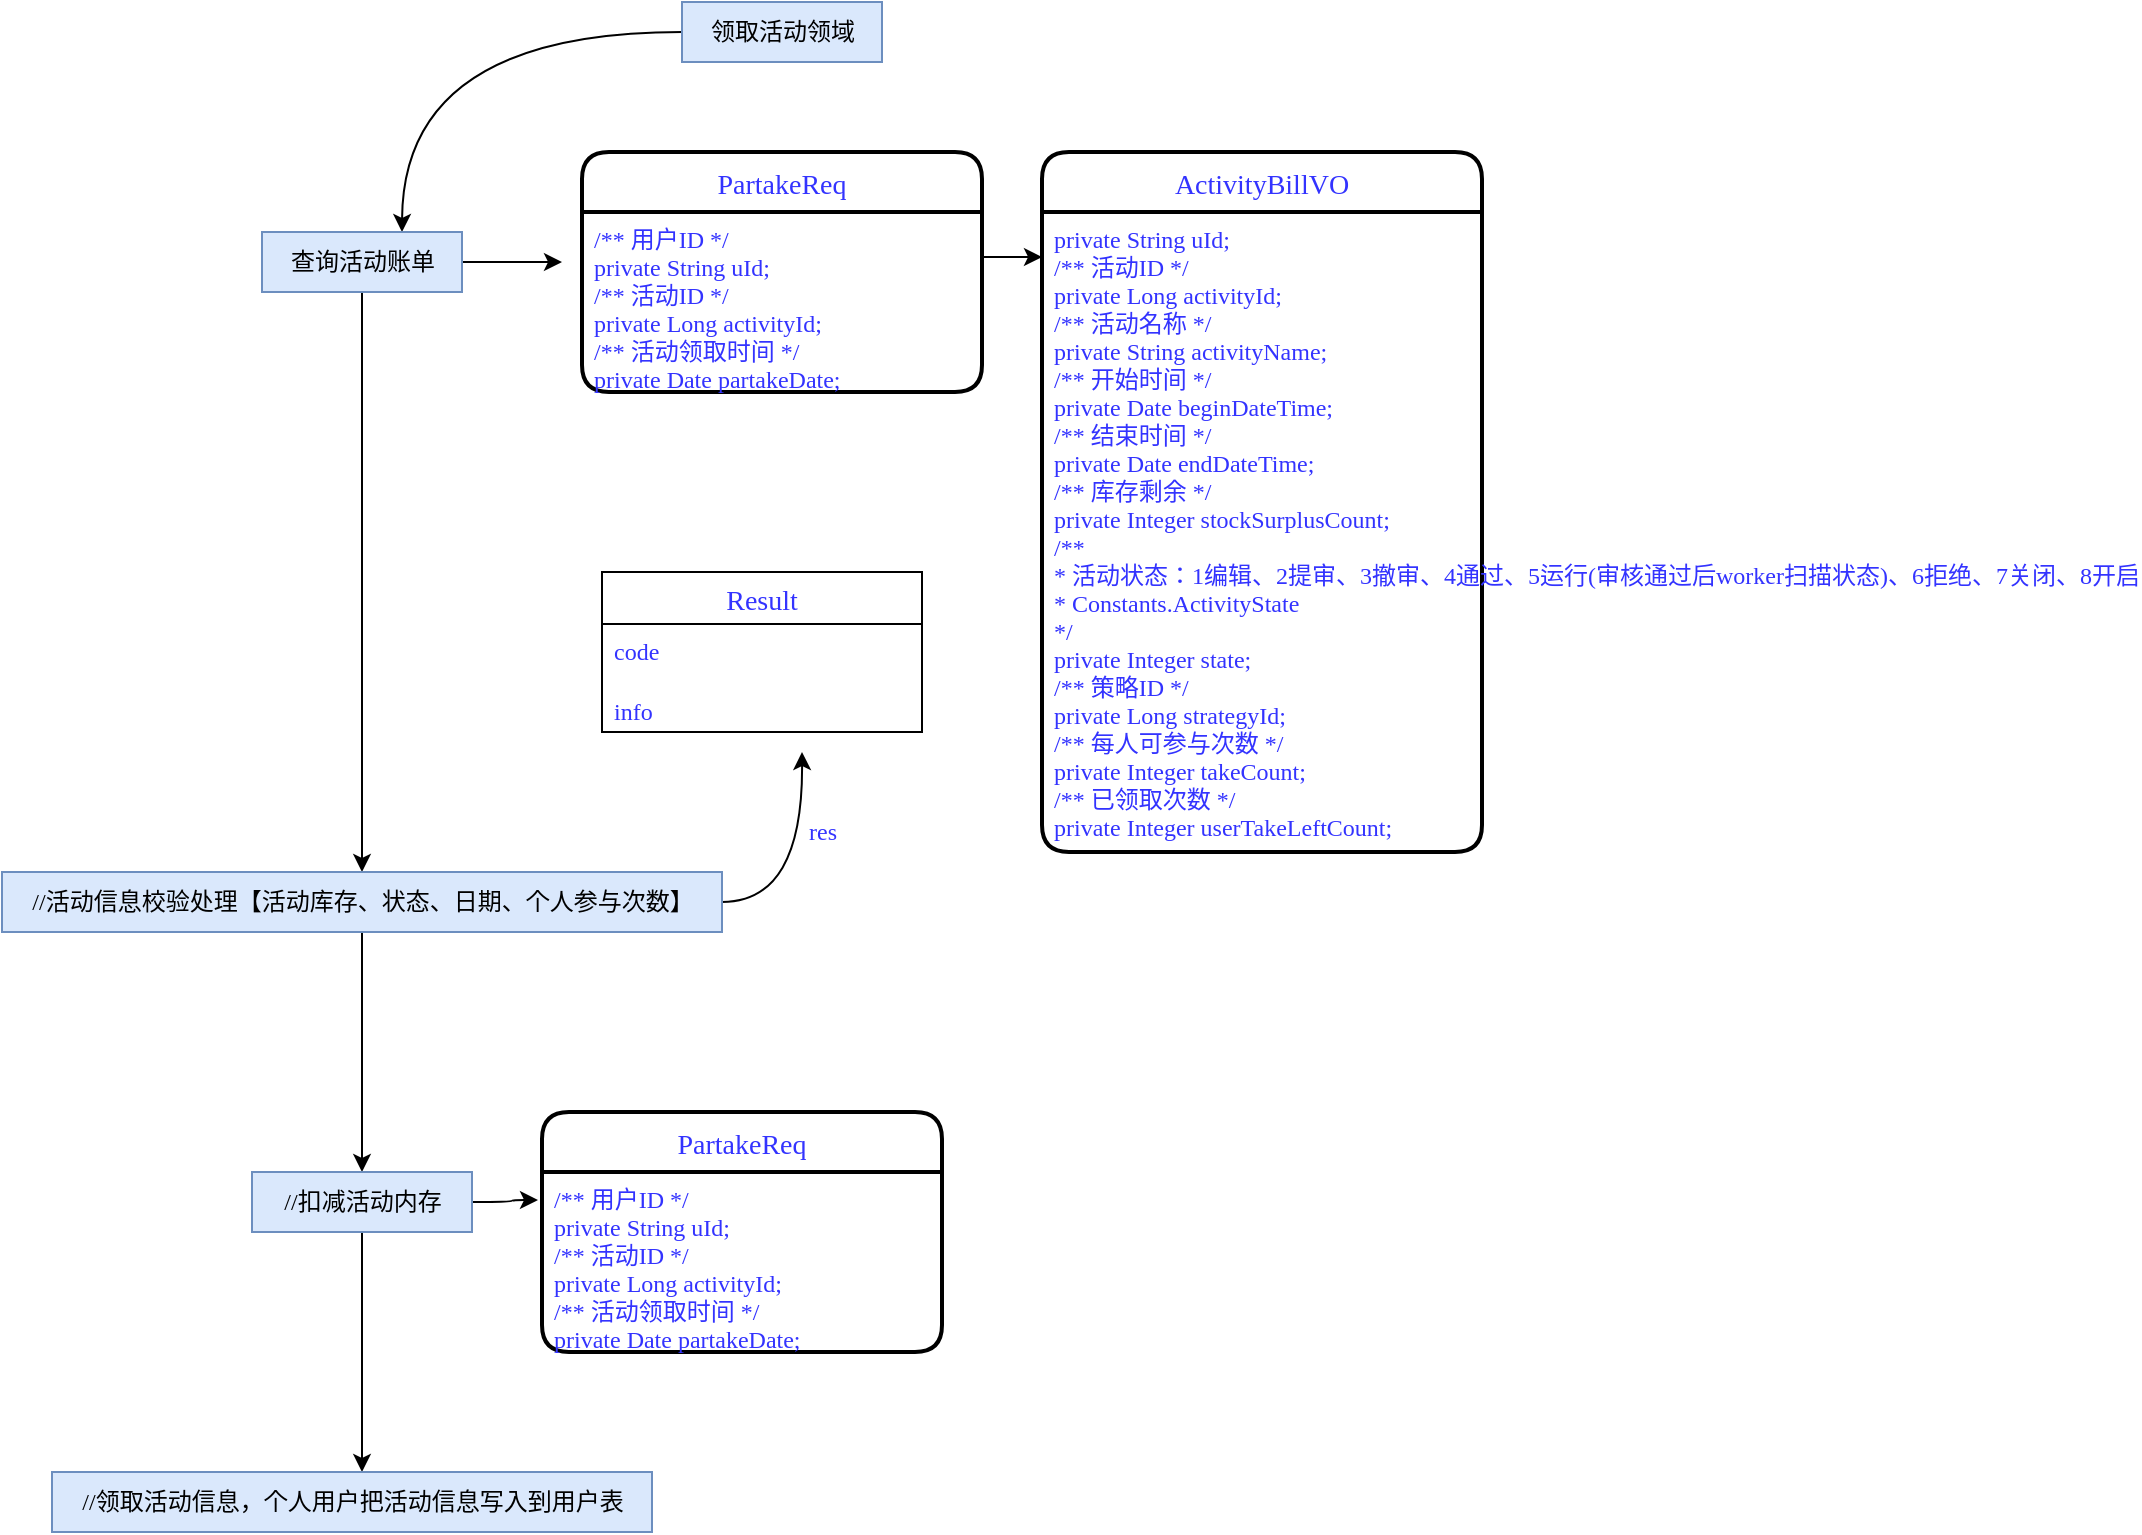 <mxfile version="20.2.3" type="github">
  <diagram id="hH7eBS1ju-6TzeMscwvH" name="第 1 页">
    <mxGraphModel dx="1673" dy="875" grid="1" gridSize="10" guides="1" tooltips="1" connect="1" arrows="1" fold="1" page="1" pageScale="1" pageWidth="827" pageHeight="1169" math="0" shadow="0">
      <root>
        <mxCell id="0" />
        <mxCell id="1" parent="0" />
        <mxCell id="OBWaD9Oe62VBAYIFDRpy-4" style="edgeStyle=orthogonalEdgeStyle;curved=1;rounded=0;orthogonalLoop=1;jettySize=auto;html=1;fontFamily=Comic Sans MS;fontColor=#3333FF;" edge="1" parent="1" source="OBWaD9Oe62VBAYIFDRpy-2">
          <mxGeometry relative="1" as="geometry">
            <mxPoint x="200" y="160" as="targetPoint" />
          </mxGeometry>
        </mxCell>
        <mxCell id="OBWaD9Oe62VBAYIFDRpy-2" value="领取活动领域" style="text;html=1;align=center;verticalAlign=middle;resizable=0;points=[];autosize=1;strokeColor=#6c8ebf;fillColor=#dae8fc;fontFamily=Comic Sans MS;" vertex="1" parent="1">
          <mxGeometry x="340" y="45" width="100" height="30" as="geometry" />
        </mxCell>
        <mxCell id="OBWaD9Oe62VBAYIFDRpy-44" style="edgeStyle=orthogonalEdgeStyle;curved=1;rounded=0;orthogonalLoop=1;jettySize=auto;html=1;fontFamily=Comic Sans MS;fontColor=#3333FF;" edge="1" parent="1" source="OBWaD9Oe62VBAYIFDRpy-5">
          <mxGeometry relative="1" as="geometry">
            <mxPoint x="180" y="480" as="targetPoint" />
          </mxGeometry>
        </mxCell>
        <mxCell id="OBWaD9Oe62VBAYIFDRpy-56" style="edgeStyle=orthogonalEdgeStyle;curved=1;rounded=0;orthogonalLoop=1;jettySize=auto;html=1;fontFamily=Comic Sans MS;fontColor=#3333FF;" edge="1" parent="1" source="OBWaD9Oe62VBAYIFDRpy-5">
          <mxGeometry relative="1" as="geometry">
            <mxPoint x="280" y="175" as="targetPoint" />
          </mxGeometry>
        </mxCell>
        <mxCell id="OBWaD9Oe62VBAYIFDRpy-5" value="查询活动账单" style="text;html=1;align=center;verticalAlign=middle;resizable=0;points=[];autosize=1;strokeColor=#6c8ebf;fillColor=#dae8fc;fontFamily=Comic Sans MS;" vertex="1" parent="1">
          <mxGeometry x="130" y="160" width="100" height="30" as="geometry" />
        </mxCell>
        <mxCell id="OBWaD9Oe62VBAYIFDRpy-36" value="PartakeReq" style="swimlane;childLayout=stackLayout;horizontal=1;startSize=30;horizontalStack=0;rounded=1;fontSize=14;fontStyle=0;strokeWidth=2;resizeParent=0;resizeLast=1;shadow=0;dashed=0;align=center;fontFamily=Comic Sans MS;fontColor=#3333FF;" vertex="1" parent="1">
          <mxGeometry x="290" y="120" width="200" height="120" as="geometry" />
        </mxCell>
        <mxCell id="OBWaD9Oe62VBAYIFDRpy-37" value="/** 用户ID */&#xa;private String uId;&#xa;/** 活动ID */&#xa;private Long activityId;&#xa;/** 活动领取时间 */&#xa;private Date partakeDate;" style="align=left;strokeColor=none;fillColor=none;spacingLeft=4;fontSize=12;verticalAlign=top;resizable=0;rotatable=0;part=1;fontFamily=Comic Sans MS;fontColor=#3333FF;" vertex="1" parent="OBWaD9Oe62VBAYIFDRpy-36">
          <mxGeometry y="30" width="200" height="90" as="geometry" />
        </mxCell>
        <mxCell id="OBWaD9Oe62VBAYIFDRpy-42" value="ActivityBillVO" style="swimlane;childLayout=stackLayout;horizontal=1;startSize=30;horizontalStack=0;rounded=1;fontSize=14;fontStyle=0;strokeWidth=2;resizeParent=0;resizeLast=1;shadow=0;dashed=0;align=center;fontFamily=Comic Sans MS;fontColor=#3333FF;" vertex="1" parent="1">
          <mxGeometry x="520" y="120" width="220" height="350" as="geometry" />
        </mxCell>
        <mxCell id="OBWaD9Oe62VBAYIFDRpy-43" value="private String uId;&#xa;/** 活动ID */&#xa;private Long activityId;&#xa;/** 活动名称 */&#xa;private String activityName;&#xa;/** 开始时间 */&#xa;private Date beginDateTime;&#xa;/** 结束时间 */&#xa;private Date endDateTime;&#xa;/** 库存剩余 */&#xa;private Integer stockSurplusCount;&#xa;/**&#xa; * 活动状态：1编辑、2提审、3撤审、4通过、5运行(审核通过后worker扫描状态)、6拒绝、7关闭、8开启&#xa; * Constants.ActivityState&#xa; */&#xa;private Integer state;&#xa;/** 策略ID */&#xa;private Long strategyId;&#xa;/** 每人可参与次数 */&#xa;private Integer takeCount;&#xa;/** 已领取次数 */&#xa;private Integer userTakeLeftCount;" style="align=left;strokeColor=none;fillColor=none;spacingLeft=4;fontSize=12;verticalAlign=top;resizable=0;rotatable=0;part=1;fontFamily=Comic Sans MS;fontColor=#3333FF;" vertex="1" parent="OBWaD9Oe62VBAYIFDRpy-42">
          <mxGeometry y="30" width="220" height="320" as="geometry" />
        </mxCell>
        <mxCell id="OBWaD9Oe62VBAYIFDRpy-50" style="edgeStyle=orthogonalEdgeStyle;curved=1;rounded=0;orthogonalLoop=1;jettySize=auto;html=1;fontFamily=Comic Sans MS;fontColor=#3333FF;" edge="1" parent="1" source="OBWaD9Oe62VBAYIFDRpy-45">
          <mxGeometry relative="1" as="geometry">
            <mxPoint x="400" y="420" as="targetPoint" />
          </mxGeometry>
        </mxCell>
        <mxCell id="OBWaD9Oe62VBAYIFDRpy-52" style="edgeStyle=orthogonalEdgeStyle;curved=1;rounded=0;orthogonalLoop=1;jettySize=auto;html=1;fontFamily=Comic Sans MS;fontColor=#3333FF;" edge="1" parent="1" source="OBWaD9Oe62VBAYIFDRpy-45">
          <mxGeometry relative="1" as="geometry">
            <mxPoint x="180" y="630" as="targetPoint" />
          </mxGeometry>
        </mxCell>
        <mxCell id="OBWaD9Oe62VBAYIFDRpy-45" value="//活动信息校验处理【活动库存、状态、日期、个人参与次数】" style="text;html=1;align=center;verticalAlign=middle;resizable=0;points=[];autosize=1;strokeColor=#6c8ebf;fillColor=#dae8fc;fontFamily=Comic Sans MS;" vertex="1" parent="1">
          <mxGeometry y="480" width="360" height="30" as="geometry" />
        </mxCell>
        <mxCell id="OBWaD9Oe62VBAYIFDRpy-46" value="Result" style="swimlane;fontStyle=0;childLayout=stackLayout;horizontal=1;startSize=26;horizontalStack=0;resizeParent=1;resizeParentMax=0;resizeLast=0;collapsible=1;marginBottom=0;align=center;fontSize=14;labelBackgroundColor=#FFFFFF;fontFamily=Comic Sans MS;fontColor=#3333FF;" vertex="1" parent="1">
          <mxGeometry x="300" y="330" width="160" height="80" as="geometry" />
        </mxCell>
        <mxCell id="OBWaD9Oe62VBAYIFDRpy-47" value="code" style="text;strokeColor=none;fillColor=none;spacingLeft=4;spacingRight=4;overflow=hidden;rotatable=0;points=[[0,0.5],[1,0.5]];portConstraint=eastwest;fontSize=12;labelBackgroundColor=#FFFFFF;fontFamily=Comic Sans MS;fontColor=#3333FF;" vertex="1" parent="OBWaD9Oe62VBAYIFDRpy-46">
          <mxGeometry y="26" width="160" height="30" as="geometry" />
        </mxCell>
        <mxCell id="OBWaD9Oe62VBAYIFDRpy-48" value="info" style="text;strokeColor=none;fillColor=none;spacingLeft=4;spacingRight=4;overflow=hidden;rotatable=0;points=[[0,0.5],[1,0.5]];portConstraint=eastwest;fontSize=12;labelBackgroundColor=#FFFFFF;fontFamily=Comic Sans MS;fontColor=#3333FF;" vertex="1" parent="OBWaD9Oe62VBAYIFDRpy-46">
          <mxGeometry y="56" width="160" height="24" as="geometry" />
        </mxCell>
        <mxCell id="OBWaD9Oe62VBAYIFDRpy-51" value="res" style="text;html=1;align=center;verticalAlign=middle;resizable=0;points=[];autosize=1;strokeColor=none;fillColor=none;fontFamily=Comic Sans MS;fontColor=#3333FF;" vertex="1" parent="1">
          <mxGeometry x="390" y="445" width="40" height="30" as="geometry" />
        </mxCell>
        <mxCell id="OBWaD9Oe62VBAYIFDRpy-58" style="edgeStyle=orthogonalEdgeStyle;curved=1;rounded=0;orthogonalLoop=1;jettySize=auto;html=1;fontFamily=Comic Sans MS;fontColor=#3333FF;" edge="1" parent="1" source="OBWaD9Oe62VBAYIFDRpy-53">
          <mxGeometry relative="1" as="geometry">
            <mxPoint x="180" y="780" as="targetPoint" />
          </mxGeometry>
        </mxCell>
        <mxCell id="OBWaD9Oe62VBAYIFDRpy-59" style="edgeStyle=orthogonalEdgeStyle;curved=1;rounded=0;orthogonalLoop=1;jettySize=auto;html=1;entryX=-0.01;entryY=0.156;entryDx=0;entryDy=0;entryPerimeter=0;fontFamily=Comic Sans MS;fontColor=#3333FF;" edge="1" parent="1" source="OBWaD9Oe62VBAYIFDRpy-53" target="OBWaD9Oe62VBAYIFDRpy-55">
          <mxGeometry relative="1" as="geometry" />
        </mxCell>
        <mxCell id="OBWaD9Oe62VBAYIFDRpy-53" value="//扣减活动内存" style="text;html=1;align=center;verticalAlign=middle;resizable=0;points=[];autosize=1;strokeColor=#6c8ebf;fillColor=#dae8fc;fontFamily=Comic Sans MS;" vertex="1" parent="1">
          <mxGeometry x="125" y="630" width="110" height="30" as="geometry" />
        </mxCell>
        <mxCell id="OBWaD9Oe62VBAYIFDRpy-54" value="PartakeReq" style="swimlane;childLayout=stackLayout;horizontal=1;startSize=30;horizontalStack=0;rounded=1;fontSize=14;fontStyle=0;strokeWidth=2;resizeParent=0;resizeLast=1;shadow=0;dashed=0;align=center;fontFamily=Comic Sans MS;fontColor=#3333FF;" vertex="1" parent="1">
          <mxGeometry x="270" y="600" width="200" height="120" as="geometry" />
        </mxCell>
        <mxCell id="OBWaD9Oe62VBAYIFDRpy-55" value="/** 用户ID */&#xa;private String uId;&#xa;/** 活动ID */&#xa;private Long activityId;&#xa;/** 活动领取时间 */&#xa;private Date partakeDate;" style="align=left;strokeColor=none;fillColor=none;spacingLeft=4;fontSize=12;verticalAlign=top;resizable=0;rotatable=0;part=1;fontFamily=Comic Sans MS;fontColor=#3333FF;" vertex="1" parent="OBWaD9Oe62VBAYIFDRpy-54">
          <mxGeometry y="30" width="200" height="90" as="geometry" />
        </mxCell>
        <mxCell id="OBWaD9Oe62VBAYIFDRpy-57" style="edgeStyle=orthogonalEdgeStyle;curved=1;rounded=0;orthogonalLoop=1;jettySize=auto;html=1;exitX=1;exitY=0.25;exitDx=0;exitDy=0;entryX=0;entryY=0.072;entryDx=0;entryDy=0;entryPerimeter=0;fontFamily=Comic Sans MS;fontColor=#3333FF;" edge="1" parent="1" source="OBWaD9Oe62VBAYIFDRpy-37" target="OBWaD9Oe62VBAYIFDRpy-43">
          <mxGeometry relative="1" as="geometry" />
        </mxCell>
        <mxCell id="OBWaD9Oe62VBAYIFDRpy-60" value="//领取活动信息，个人用户把活动信息写入到用户表" style="text;html=1;align=center;verticalAlign=middle;resizable=0;points=[];autosize=1;strokeColor=#6c8ebf;fillColor=#dae8fc;fontFamily=Comic Sans MS;" vertex="1" parent="1">
          <mxGeometry x="25" y="780" width="300" height="30" as="geometry" />
        </mxCell>
      </root>
    </mxGraphModel>
  </diagram>
</mxfile>
